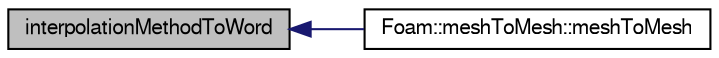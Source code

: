 digraph "interpolationMethodToWord"
{
  bgcolor="transparent";
  edge [fontname="FreeSans",fontsize="10",labelfontname="FreeSans",labelfontsize="10"];
  node [fontname="FreeSans",fontsize="10",shape=record];
  rankdir="LR";
  Node248 [label="interpolationMethodToWord",height=0.2,width=0.4,color="black", fillcolor="grey75", style="filled", fontcolor="black"];
  Node248 -> Node249 [dir="back",color="midnightblue",fontsize="10",style="solid",fontname="FreeSans"];
  Node249 [label="Foam::meshToMesh::meshToMesh",height=0.2,width=0.4,color="black",URL="$a29254.html#a641fe9d0e258086fd14d7e969ac18957",tooltip="Construct from source and target meshes. "];
}

